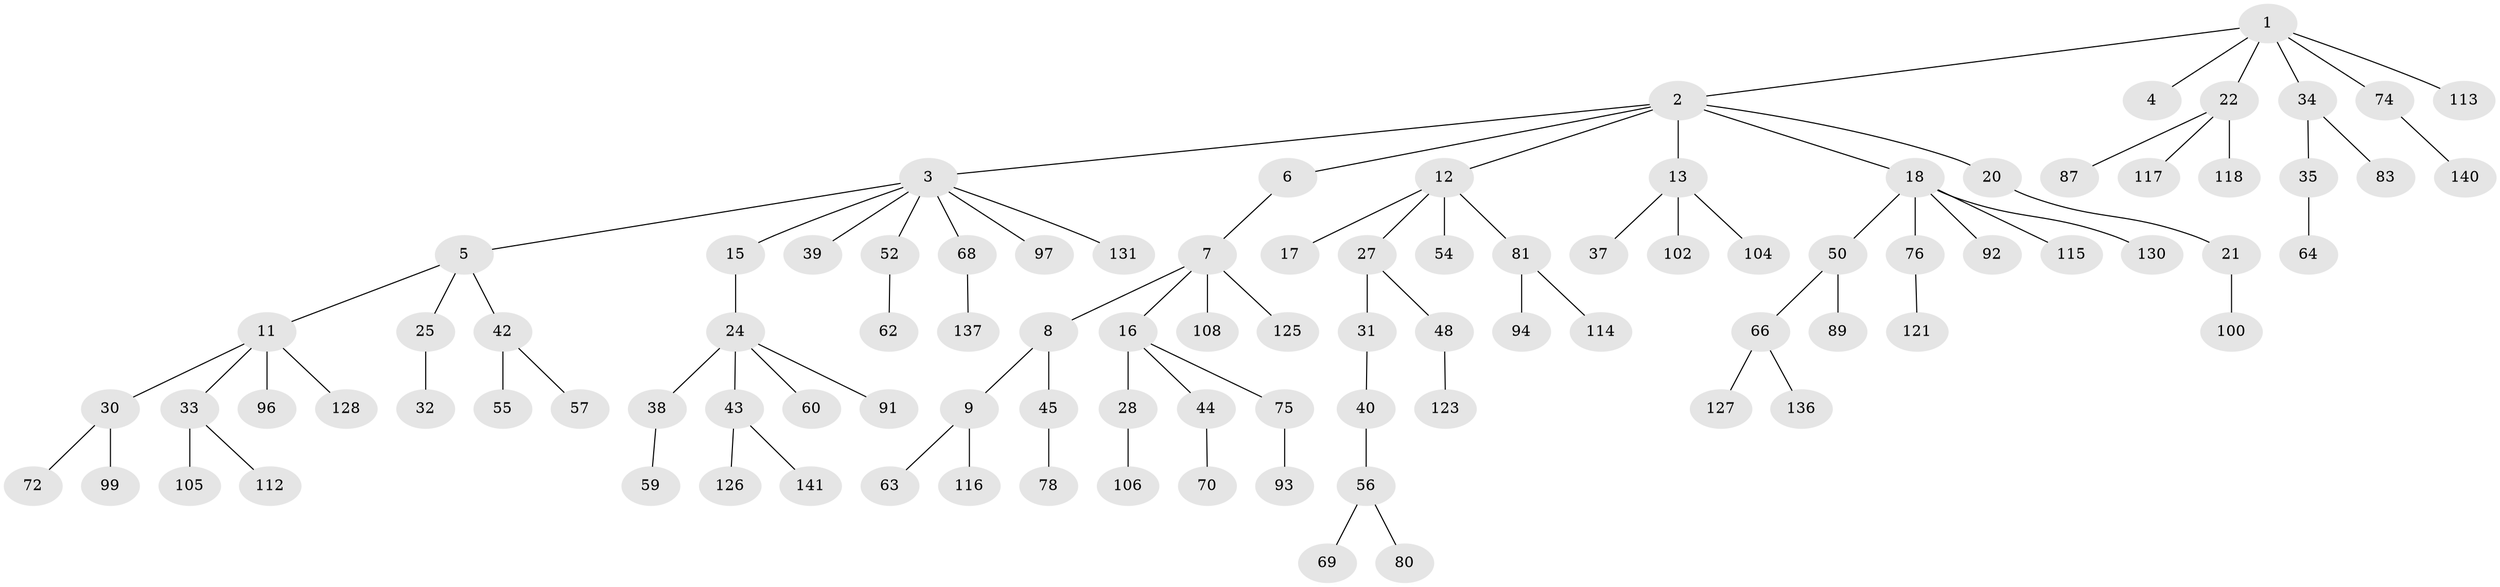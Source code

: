 // original degree distribution, {6: 0.02097902097902098, 4: 0.06293706293706294, 1: 0.5104895104895105, 2: 0.21678321678321677, 5: 0.04895104895104895, 3: 0.13986013986013987}
// Generated by graph-tools (version 1.1) at 2025/42/03/06/25 10:42:04]
// undirected, 95 vertices, 94 edges
graph export_dot {
graph [start="1"]
  node [color=gray90,style=filled];
  1 [super="+23"];
  2 [super="+10"];
  3 [super="+14"];
  4;
  5;
  6;
  7 [super="+79"];
  8;
  9 [super="+82"];
  11 [super="+26"];
  12;
  13 [super="+111"];
  15 [super="+110"];
  16 [super="+58"];
  17 [super="+139"];
  18 [super="+19"];
  20 [super="+41"];
  21;
  22 [super="+29"];
  24 [super="+36"];
  25 [super="+119"];
  27 [super="+124"];
  28 [super="+98"];
  30 [super="+46"];
  31;
  32;
  33 [super="+61"];
  34 [super="+95"];
  35 [super="+71"];
  37 [super="+73"];
  38;
  39 [super="+51"];
  40;
  42 [super="+49"];
  43 [super="+53"];
  44 [super="+101"];
  45 [super="+47"];
  48 [super="+88"];
  50 [super="+77"];
  52 [super="+132"];
  54;
  55;
  56 [super="+85"];
  57;
  59 [super="+65"];
  60;
  62;
  63 [super="+67"];
  64;
  66 [super="+129"];
  68 [super="+90"];
  69;
  70 [super="+143"];
  72 [super="+86"];
  74 [super="+133"];
  75 [super="+120"];
  76 [super="+107"];
  78;
  80;
  81 [super="+84"];
  83;
  87;
  89;
  91 [super="+142"];
  92;
  93;
  94;
  96;
  97;
  99 [super="+103"];
  100;
  102 [super="+109"];
  104;
  105 [super="+135"];
  106;
  108;
  112;
  113;
  114;
  115 [super="+138"];
  116 [super="+122"];
  117;
  118;
  121;
  123;
  125;
  126;
  127;
  128;
  130 [super="+134"];
  131;
  136;
  137;
  140;
  141;
  1 -- 2;
  1 -- 4;
  1 -- 22;
  1 -- 74;
  1 -- 113;
  1 -- 34;
  2 -- 3;
  2 -- 6;
  2 -- 12;
  2 -- 13;
  2 -- 18;
  2 -- 20;
  3 -- 5;
  3 -- 97;
  3 -- 131;
  3 -- 68;
  3 -- 52;
  3 -- 39;
  3 -- 15;
  5 -- 11;
  5 -- 25;
  5 -- 42;
  6 -- 7;
  7 -- 8;
  7 -- 16;
  7 -- 125;
  7 -- 108;
  8 -- 9;
  8 -- 45;
  9 -- 63;
  9 -- 116;
  11 -- 30;
  11 -- 33;
  11 -- 96;
  11 -- 128;
  12 -- 17;
  12 -- 27;
  12 -- 54;
  12 -- 81;
  13 -- 37;
  13 -- 102;
  13 -- 104;
  15 -- 24;
  16 -- 28;
  16 -- 44;
  16 -- 75;
  18 -- 50;
  18 -- 130;
  18 -- 115;
  18 -- 76;
  18 -- 92;
  20 -- 21;
  21 -- 100;
  22 -- 117;
  22 -- 118;
  22 -- 87;
  24 -- 38;
  24 -- 43;
  24 -- 60;
  24 -- 91;
  25 -- 32;
  27 -- 31;
  27 -- 48;
  28 -- 106;
  30 -- 99;
  30 -- 72;
  31 -- 40;
  33 -- 105;
  33 -- 112;
  34 -- 35;
  34 -- 83;
  35 -- 64;
  38 -- 59;
  40 -- 56;
  42 -- 55;
  42 -- 57;
  43 -- 141;
  43 -- 126;
  44 -- 70;
  45 -- 78;
  48 -- 123;
  50 -- 66;
  50 -- 89;
  52 -- 62;
  56 -- 69;
  56 -- 80;
  66 -- 127;
  66 -- 136;
  68 -- 137;
  74 -- 140;
  75 -- 93;
  76 -- 121;
  81 -- 114;
  81 -- 94;
}
